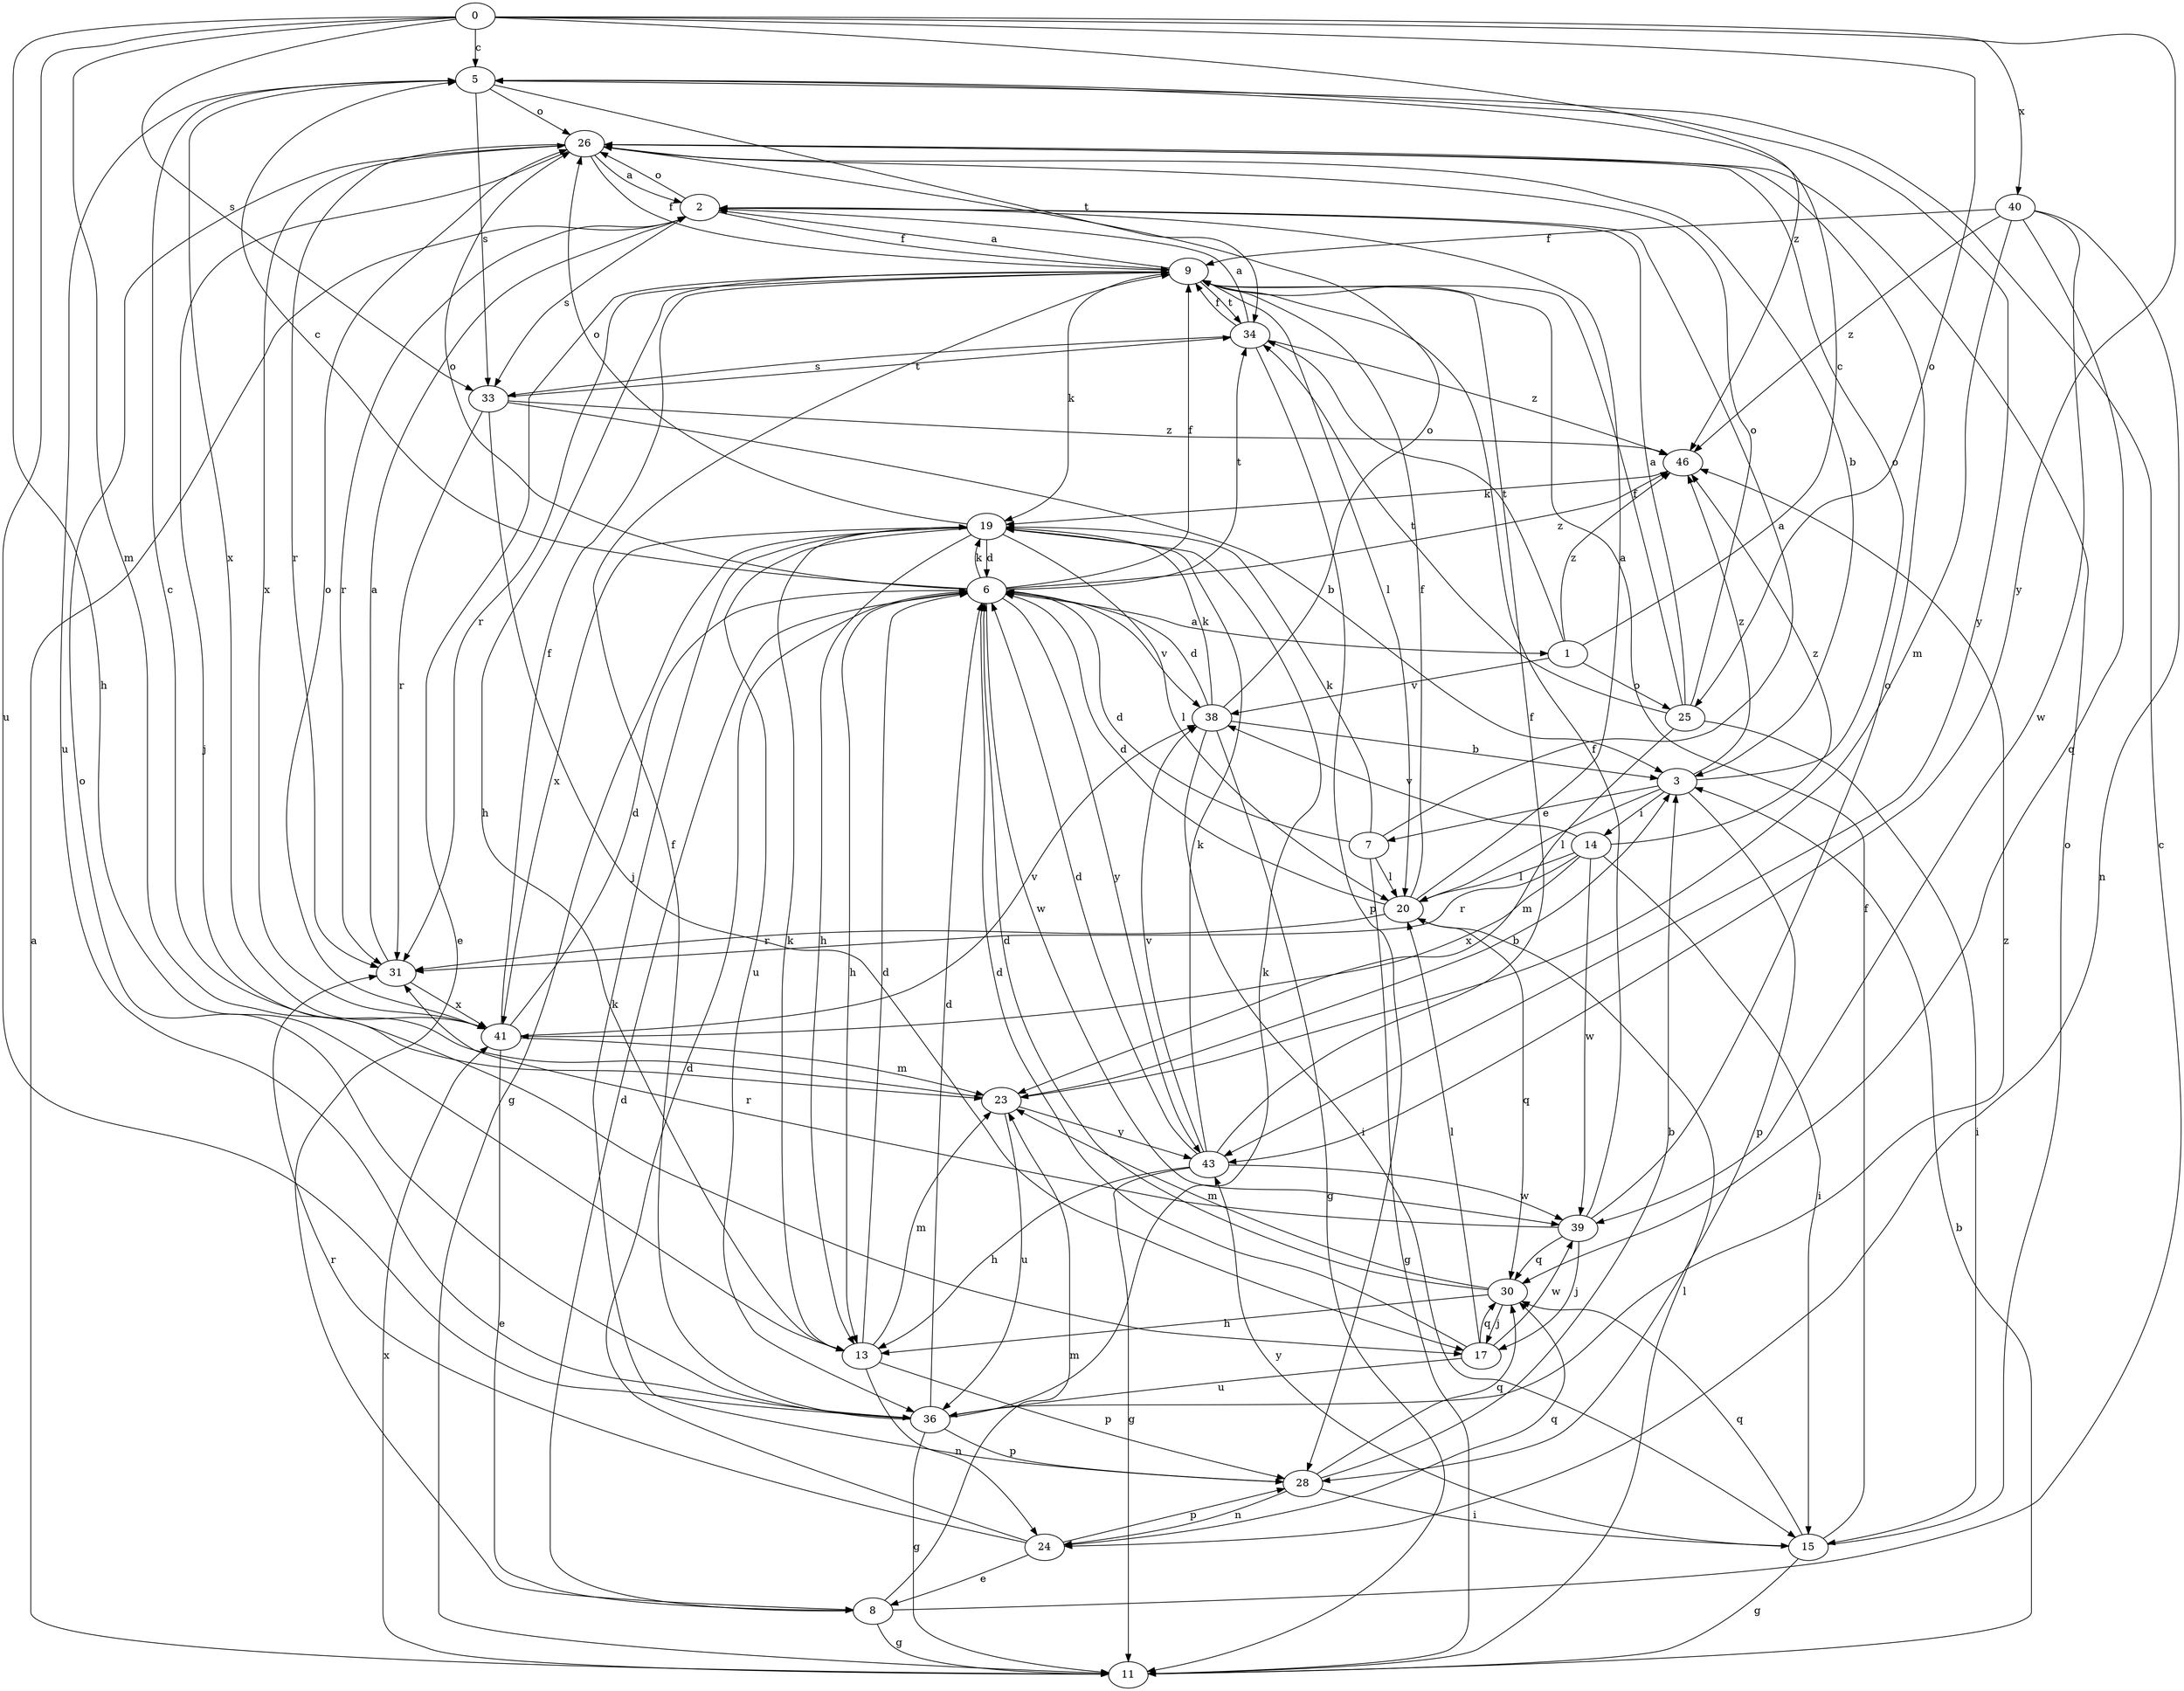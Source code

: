 strict digraph  {
0;
1;
2;
3;
5;
6;
7;
8;
9;
11;
13;
14;
15;
17;
19;
20;
23;
24;
25;
26;
28;
30;
31;
33;
34;
36;
38;
39;
40;
41;
43;
46;
0 -> 5  [label=c];
0 -> 13  [label=h];
0 -> 23  [label=m];
0 -> 25  [label=o];
0 -> 33  [label=s];
0 -> 36  [label=u];
0 -> 40  [label=x];
0 -> 43  [label=y];
0 -> 46  [label=z];
1 -> 5  [label=c];
1 -> 25  [label=o];
1 -> 34  [label=t];
1 -> 38  [label=v];
1 -> 46  [label=z];
2 -> 9  [label=f];
2 -> 26  [label=o];
2 -> 31  [label=r];
2 -> 33  [label=s];
3 -> 7  [label=e];
3 -> 14  [label=i];
3 -> 20  [label=l];
3 -> 26  [label=o];
3 -> 28  [label=p];
3 -> 46  [label=z];
5 -> 26  [label=o];
5 -> 33  [label=s];
5 -> 34  [label=t];
5 -> 36  [label=u];
5 -> 41  [label=x];
5 -> 43  [label=y];
6 -> 1  [label=a];
6 -> 5  [label=c];
6 -> 9  [label=f];
6 -> 13  [label=h];
6 -> 19  [label=k];
6 -> 26  [label=o];
6 -> 34  [label=t];
6 -> 38  [label=v];
6 -> 39  [label=w];
6 -> 43  [label=y];
6 -> 46  [label=z];
7 -> 2  [label=a];
7 -> 6  [label=d];
7 -> 11  [label=g];
7 -> 19  [label=k];
7 -> 20  [label=l];
8 -> 5  [label=c];
8 -> 6  [label=d];
8 -> 11  [label=g];
8 -> 23  [label=m];
9 -> 2  [label=a];
9 -> 8  [label=e];
9 -> 13  [label=h];
9 -> 19  [label=k];
9 -> 20  [label=l];
9 -> 31  [label=r];
9 -> 34  [label=t];
11 -> 2  [label=a];
11 -> 3  [label=b];
11 -> 20  [label=l];
11 -> 41  [label=x];
13 -> 6  [label=d];
13 -> 19  [label=k];
13 -> 23  [label=m];
13 -> 24  [label=n];
13 -> 28  [label=p];
14 -> 15  [label=i];
14 -> 20  [label=l];
14 -> 31  [label=r];
14 -> 38  [label=v];
14 -> 39  [label=w];
14 -> 41  [label=x];
14 -> 46  [label=z];
15 -> 9  [label=f];
15 -> 11  [label=g];
15 -> 26  [label=o];
15 -> 30  [label=q];
15 -> 43  [label=y];
17 -> 6  [label=d];
17 -> 20  [label=l];
17 -> 30  [label=q];
17 -> 36  [label=u];
17 -> 39  [label=w];
19 -> 6  [label=d];
19 -> 11  [label=g];
19 -> 13  [label=h];
19 -> 20  [label=l];
19 -> 26  [label=o];
19 -> 36  [label=u];
19 -> 41  [label=x];
20 -> 2  [label=a];
20 -> 6  [label=d];
20 -> 9  [label=f];
20 -> 30  [label=q];
20 -> 31  [label=r];
23 -> 3  [label=b];
23 -> 5  [label=c];
23 -> 36  [label=u];
23 -> 43  [label=y];
24 -> 6  [label=d];
24 -> 8  [label=e];
24 -> 28  [label=p];
24 -> 30  [label=q];
24 -> 31  [label=r];
25 -> 2  [label=a];
25 -> 9  [label=f];
25 -> 15  [label=i];
25 -> 23  [label=m];
25 -> 26  [label=o];
25 -> 34  [label=t];
26 -> 2  [label=a];
26 -> 3  [label=b];
26 -> 9  [label=f];
26 -> 17  [label=j];
26 -> 31  [label=r];
26 -> 41  [label=x];
28 -> 3  [label=b];
28 -> 15  [label=i];
28 -> 19  [label=k];
28 -> 24  [label=n];
28 -> 30  [label=q];
30 -> 6  [label=d];
30 -> 13  [label=h];
30 -> 17  [label=j];
30 -> 23  [label=m];
31 -> 2  [label=a];
31 -> 41  [label=x];
33 -> 3  [label=b];
33 -> 17  [label=j];
33 -> 31  [label=r];
33 -> 34  [label=t];
33 -> 46  [label=z];
34 -> 2  [label=a];
34 -> 9  [label=f];
34 -> 28  [label=p];
34 -> 33  [label=s];
34 -> 46  [label=z];
36 -> 6  [label=d];
36 -> 9  [label=f];
36 -> 11  [label=g];
36 -> 19  [label=k];
36 -> 26  [label=o];
36 -> 28  [label=p];
36 -> 46  [label=z];
38 -> 3  [label=b];
38 -> 6  [label=d];
38 -> 11  [label=g];
38 -> 15  [label=i];
38 -> 19  [label=k];
38 -> 26  [label=o];
39 -> 9  [label=f];
39 -> 17  [label=j];
39 -> 26  [label=o];
39 -> 30  [label=q];
39 -> 31  [label=r];
40 -> 9  [label=f];
40 -> 23  [label=m];
40 -> 24  [label=n];
40 -> 30  [label=q];
40 -> 39  [label=w];
40 -> 46  [label=z];
41 -> 6  [label=d];
41 -> 8  [label=e];
41 -> 9  [label=f];
41 -> 23  [label=m];
41 -> 26  [label=o];
41 -> 38  [label=v];
43 -> 6  [label=d];
43 -> 9  [label=f];
43 -> 11  [label=g];
43 -> 13  [label=h];
43 -> 19  [label=k];
43 -> 38  [label=v];
43 -> 39  [label=w];
46 -> 19  [label=k];
}
